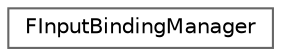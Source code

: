 digraph "Graphical Class Hierarchy"
{
 // INTERACTIVE_SVG=YES
 // LATEX_PDF_SIZE
  bgcolor="transparent";
  edge [fontname=Helvetica,fontsize=10,labelfontname=Helvetica,labelfontsize=10];
  node [fontname=Helvetica,fontsize=10,shape=box,height=0.2,width=0.4];
  rankdir="LR";
  Node0 [id="Node000000",label="FInputBindingManager",height=0.2,width=0.4,color="grey40", fillcolor="white", style="filled",URL="$d2/d5a/classFInputBindingManager.html",tooltip="Manager responsible for creating and processing input bindings."];
}

